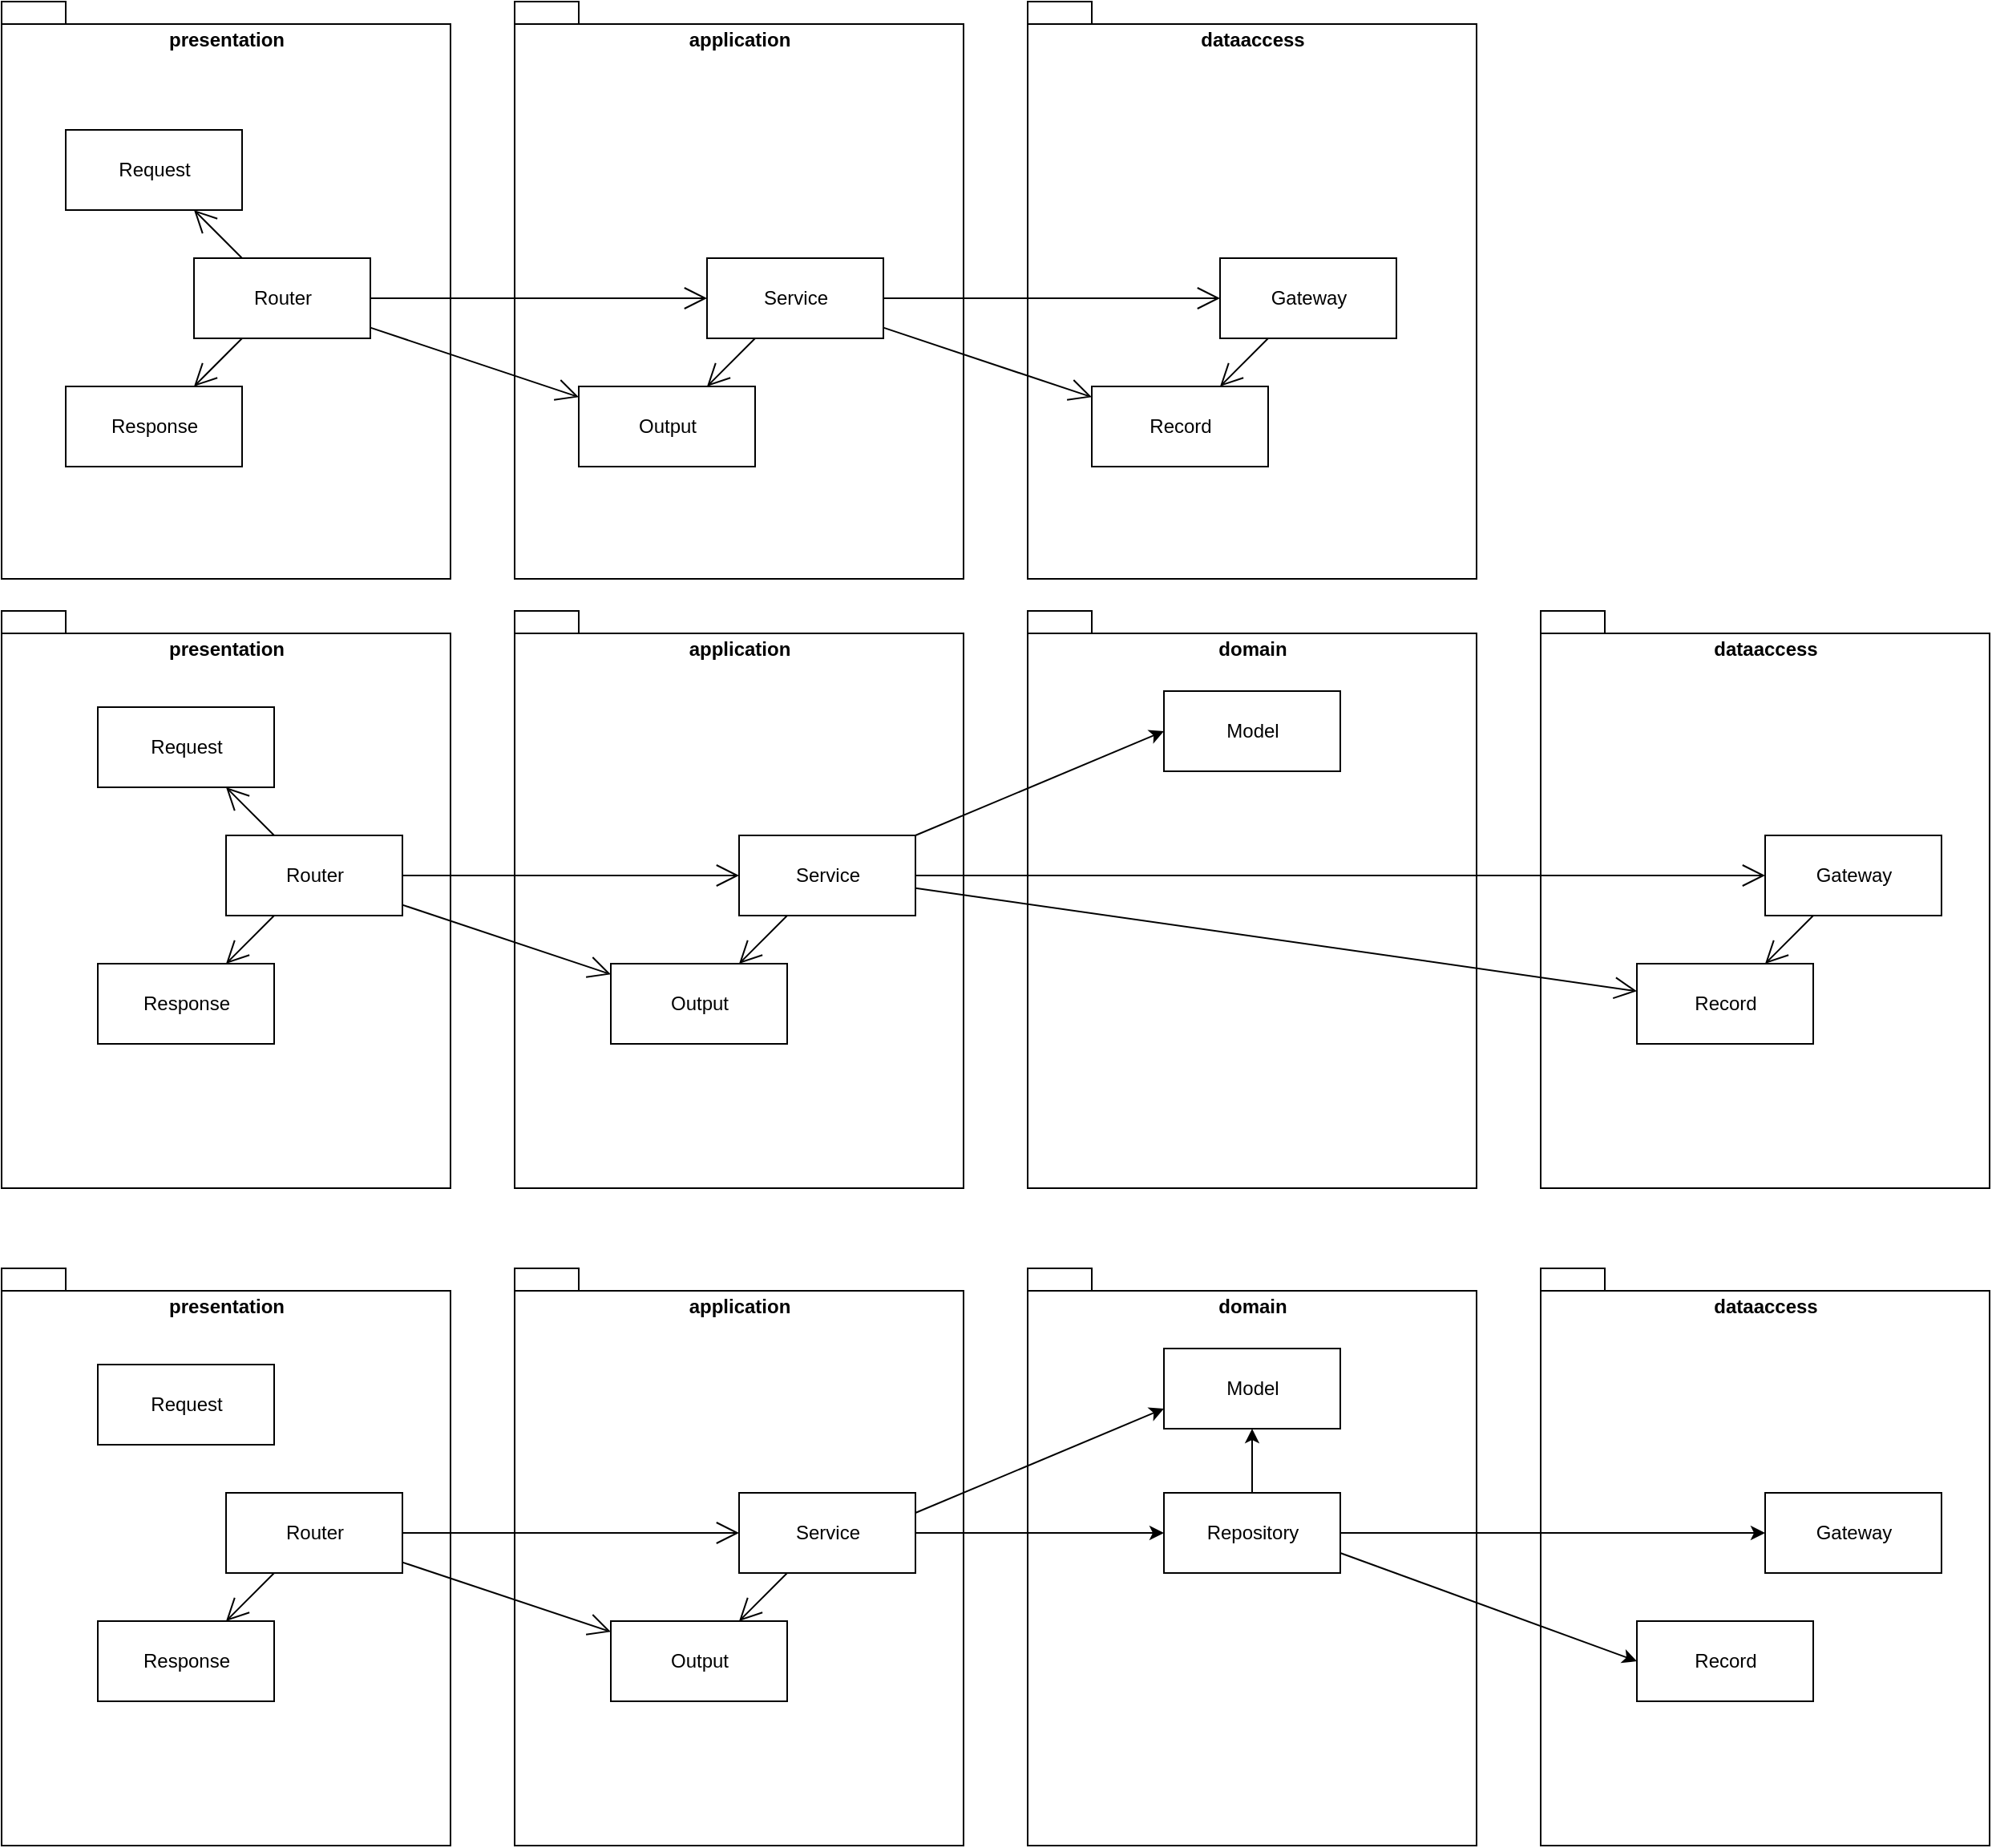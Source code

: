 <mxfile>
    <diagram id="afhy61-JGGwbrwMMAsw_" name="ページ1">
        <mxGraphModel dx="1009" dy="626" grid="1" gridSize="10" guides="1" tooltips="1" connect="1" arrows="1" fold="1" page="1" pageScale="1" pageWidth="827" pageHeight="1169" math="0" shadow="0">
            <root>
                <mxCell id="0"/>
                <mxCell id="1" parent="0"/>
                <mxCell id="2" value="presentation" style="shape=folder;fontStyle=1;spacingTop=10;tabWidth=40;tabHeight=14;tabPosition=left;html=1;verticalAlign=top;fillColor=none;" parent="1" vertex="1">
                    <mxGeometry x="80" y="80" width="280" height="360" as="geometry"/>
                </mxCell>
                <mxCell id="3" value="application" style="shape=folder;fontStyle=1;spacingTop=10;tabWidth=40;tabHeight=14;tabPosition=left;html=1;verticalAlign=top;fillColor=none;" parent="1" vertex="1">
                    <mxGeometry x="400" y="80" width="280" height="360" as="geometry"/>
                </mxCell>
                <mxCell id="4" value="dataaccess" style="shape=folder;fontStyle=1;spacingTop=10;tabWidth=40;tabHeight=14;tabPosition=left;html=1;verticalAlign=top;fillColor=none;" parent="1" vertex="1">
                    <mxGeometry x="720" y="80" width="280" height="360" as="geometry"/>
                </mxCell>
                <mxCell id="5" value="Router" style="html=1;" parent="1" vertex="1">
                    <mxGeometry x="200" y="240" width="110" height="50" as="geometry"/>
                </mxCell>
                <mxCell id="6" value="Request" style="html=1;" parent="1" vertex="1">
                    <mxGeometry x="120" y="160" width="110" height="50" as="geometry"/>
                </mxCell>
                <mxCell id="7" value="Response" style="html=1;" parent="1" vertex="1">
                    <mxGeometry x="120" y="320" width="110" height="50" as="geometry"/>
                </mxCell>
                <mxCell id="8" value="Service" style="html=1;" parent="1" vertex="1">
                    <mxGeometry x="520" y="240" width="110" height="50" as="geometry"/>
                </mxCell>
                <mxCell id="9" value="Output" style="html=1;" parent="1" vertex="1">
                    <mxGeometry x="440" y="320" width="110" height="50" as="geometry"/>
                </mxCell>
                <mxCell id="10" value="Gateway" style="html=1;" parent="1" vertex="1">
                    <mxGeometry x="840" y="240" width="110" height="50" as="geometry"/>
                </mxCell>
                <mxCell id="11" value="Record" style="html=1;" parent="1" vertex="1">
                    <mxGeometry x="760" y="320" width="110" height="50" as="geometry"/>
                </mxCell>
                <mxCell id="12" value="" style="endArrow=open;endFill=1;endSize=12;html=1;" parent="1" source="5" target="6" edge="1">
                    <mxGeometry width="160" relative="1" as="geometry">
                        <mxPoint x="420" y="340" as="sourcePoint"/>
                        <mxPoint x="580" y="340" as="targetPoint"/>
                    </mxGeometry>
                </mxCell>
                <mxCell id="13" value="" style="endArrow=open;endFill=1;endSize=12;html=1;" parent="1" source="5" target="7" edge="1">
                    <mxGeometry width="160" relative="1" as="geometry">
                        <mxPoint x="225.556" y="260" as="sourcePoint"/>
                        <mxPoint x="194.444" y="220" as="targetPoint"/>
                    </mxGeometry>
                </mxCell>
                <mxCell id="14" value="" style="endArrow=open;endFill=1;endSize=12;html=1;" parent="1" source="5" target="8" edge="1">
                    <mxGeometry width="160" relative="1" as="geometry">
                        <mxPoint x="226.818" y="310" as="sourcePoint"/>
                        <mxPoint x="183.182" y="370" as="targetPoint"/>
                    </mxGeometry>
                </mxCell>
                <mxCell id="15" value="" style="endArrow=open;endFill=1;endSize=12;html=1;" parent="1" source="5" target="9" edge="1">
                    <mxGeometry width="160" relative="1" as="geometry">
                        <mxPoint x="300" y="283.382" as="sourcePoint"/>
                        <mxPoint x="530" y="276.618" as="targetPoint"/>
                    </mxGeometry>
                </mxCell>
                <mxCell id="16" value="" style="endArrow=open;endFill=1;endSize=12;html=1;" parent="1" source="8" target="9" edge="1">
                    <mxGeometry width="160" relative="1" as="geometry">
                        <mxPoint x="300" y="307.917" as="sourcePoint"/>
                        <mxPoint x="430" y="362.083" as="targetPoint"/>
                    </mxGeometry>
                </mxCell>
                <mxCell id="17" value="" style="endArrow=open;endFill=1;endSize=12;html=1;" parent="1" source="8" target="11" edge="1">
                    <mxGeometry width="160" relative="1" as="geometry">
                        <mxPoint x="562.273" y="300" as="sourcePoint"/>
                        <mxPoint x="507.727" y="360" as="targetPoint"/>
                    </mxGeometry>
                </mxCell>
                <mxCell id="18" value="" style="endArrow=open;endFill=1;endSize=12;html=1;" parent="1" source="8" target="10" edge="1">
                    <mxGeometry width="160" relative="1" as="geometry">
                        <mxPoint x="640" y="297.407" as="sourcePoint"/>
                        <mxPoint x="800" y="362.593" as="targetPoint"/>
                    </mxGeometry>
                </mxCell>
                <mxCell id="19" value="" style="endArrow=open;endFill=1;endSize=12;html=1;" parent="1" source="10" target="11" edge="1">
                    <mxGeometry width="160" relative="1" as="geometry">
                        <mxPoint x="640" y="275" as="sourcePoint"/>
                        <mxPoint x="900" y="275" as="targetPoint"/>
                    </mxGeometry>
                </mxCell>
                <mxCell id="20" value="presentation" style="shape=folder;fontStyle=1;spacingTop=10;tabWidth=40;tabHeight=14;tabPosition=left;html=1;verticalAlign=top;fillColor=none;" parent="1" vertex="1">
                    <mxGeometry x="80" y="460" width="280" height="360" as="geometry"/>
                </mxCell>
                <mxCell id="21" value="application" style="shape=folder;fontStyle=1;spacingTop=10;tabWidth=40;tabHeight=14;tabPosition=left;html=1;verticalAlign=top;fillColor=none;" parent="1" vertex="1">
                    <mxGeometry x="400" y="460" width="280" height="360" as="geometry"/>
                </mxCell>
                <mxCell id="22" value="dataaccess" style="shape=folder;fontStyle=1;spacingTop=10;tabWidth=40;tabHeight=14;tabPosition=left;html=1;verticalAlign=top;fillColor=none;" parent="1" vertex="1">
                    <mxGeometry x="1040" y="460" width="280" height="360" as="geometry"/>
                </mxCell>
                <mxCell id="23" value="Router" style="html=1;" parent="1" vertex="1">
                    <mxGeometry x="220" y="600" width="110" height="50" as="geometry"/>
                </mxCell>
                <mxCell id="24" value="Request" style="html=1;" parent="1" vertex="1">
                    <mxGeometry x="140" y="520" width="110" height="50" as="geometry"/>
                </mxCell>
                <mxCell id="25" value="Response" style="html=1;" parent="1" vertex="1">
                    <mxGeometry x="140" y="680" width="110" height="50" as="geometry"/>
                </mxCell>
                <mxCell id="43" style="edgeStyle=none;html=1;exitX=1;exitY=0;exitDx=0;exitDy=0;entryX=0;entryY=0.5;entryDx=0;entryDy=0;" parent="1" source="26" target="42" edge="1">
                    <mxGeometry relative="1" as="geometry"/>
                </mxCell>
                <mxCell id="26" value="Service" style="html=1;" parent="1" vertex="1">
                    <mxGeometry x="540" y="600" width="110" height="50" as="geometry"/>
                </mxCell>
                <mxCell id="27" value="Output" style="html=1;" parent="1" vertex="1">
                    <mxGeometry x="460" y="680" width="110" height="50" as="geometry"/>
                </mxCell>
                <mxCell id="28" value="Gateway" style="html=1;" parent="1" vertex="1">
                    <mxGeometry x="1180" y="600" width="110" height="50" as="geometry"/>
                </mxCell>
                <mxCell id="29" value="Record" style="html=1;" parent="1" vertex="1">
                    <mxGeometry x="1100" y="680" width="110" height="50" as="geometry"/>
                </mxCell>
                <mxCell id="30" value="" style="endArrow=open;endFill=1;endSize=12;html=1;" parent="1" source="23" target="24" edge="1">
                    <mxGeometry width="160" relative="1" as="geometry">
                        <mxPoint x="440" y="700" as="sourcePoint"/>
                        <mxPoint x="600" y="700" as="targetPoint"/>
                    </mxGeometry>
                </mxCell>
                <mxCell id="31" value="" style="endArrow=open;endFill=1;endSize=12;html=1;" parent="1" source="23" target="25" edge="1">
                    <mxGeometry width="160" relative="1" as="geometry">
                        <mxPoint x="245.556" y="620" as="sourcePoint"/>
                        <mxPoint x="214.444" y="580" as="targetPoint"/>
                    </mxGeometry>
                </mxCell>
                <mxCell id="32" value="" style="endArrow=open;endFill=1;endSize=12;html=1;" parent="1" source="23" target="26" edge="1">
                    <mxGeometry width="160" relative="1" as="geometry">
                        <mxPoint x="246.818" y="670" as="sourcePoint"/>
                        <mxPoint x="203.182" y="730" as="targetPoint"/>
                    </mxGeometry>
                </mxCell>
                <mxCell id="33" value="" style="endArrow=open;endFill=1;endSize=12;html=1;" parent="1" source="23" target="27" edge="1">
                    <mxGeometry width="160" relative="1" as="geometry">
                        <mxPoint x="320" y="643.382" as="sourcePoint"/>
                        <mxPoint x="550" y="636.618" as="targetPoint"/>
                    </mxGeometry>
                </mxCell>
                <mxCell id="34" value="" style="endArrow=open;endFill=1;endSize=12;html=1;" parent="1" source="26" target="27" edge="1">
                    <mxGeometry width="160" relative="1" as="geometry">
                        <mxPoint x="320" y="667.917" as="sourcePoint"/>
                        <mxPoint x="450" y="722.083" as="targetPoint"/>
                    </mxGeometry>
                </mxCell>
                <mxCell id="35" value="" style="endArrow=open;endFill=1;endSize=12;html=1;" parent="1" source="26" target="29" edge="1">
                    <mxGeometry width="160" relative="1" as="geometry">
                        <mxPoint x="582.273" y="660" as="sourcePoint"/>
                        <mxPoint x="527.727" y="720" as="targetPoint"/>
                    </mxGeometry>
                </mxCell>
                <mxCell id="36" value="" style="endArrow=open;endFill=1;endSize=12;html=1;" parent="1" source="26" target="28" edge="1">
                    <mxGeometry width="160" relative="1" as="geometry">
                        <mxPoint x="660" y="657.407" as="sourcePoint"/>
                        <mxPoint x="820" y="722.593" as="targetPoint"/>
                    </mxGeometry>
                </mxCell>
                <mxCell id="37" value="" style="endArrow=open;endFill=1;endSize=12;html=1;" parent="1" source="28" target="29" edge="1">
                    <mxGeometry width="160" relative="1" as="geometry">
                        <mxPoint x="980" y="635" as="sourcePoint"/>
                        <mxPoint x="1240" y="635" as="targetPoint"/>
                    </mxGeometry>
                </mxCell>
                <mxCell id="41" value="domain" style="shape=folder;fontStyle=1;spacingTop=10;tabWidth=40;tabHeight=14;tabPosition=left;html=1;verticalAlign=top;fillColor=none;" parent="1" vertex="1">
                    <mxGeometry x="720" y="460" width="280" height="360" as="geometry"/>
                </mxCell>
                <mxCell id="42" value="Model" style="html=1;" parent="1" vertex="1">
                    <mxGeometry x="805" y="510" width="110" height="50" as="geometry"/>
                </mxCell>
                <mxCell id="44" value="presentation" style="shape=folder;fontStyle=1;spacingTop=10;tabWidth=40;tabHeight=14;tabPosition=left;html=1;verticalAlign=top;fillColor=none;" parent="1" vertex="1">
                    <mxGeometry x="80" y="870" width="280" height="360" as="geometry"/>
                </mxCell>
                <mxCell id="45" value="application" style="shape=folder;fontStyle=1;spacingTop=10;tabWidth=40;tabHeight=14;tabPosition=left;html=1;verticalAlign=top;fillColor=none;" parent="1" vertex="1">
                    <mxGeometry x="400" y="870" width="280" height="360" as="geometry"/>
                </mxCell>
                <mxCell id="46" value="dataaccess" style="shape=folder;fontStyle=1;spacingTop=10;tabWidth=40;tabHeight=14;tabPosition=left;html=1;verticalAlign=top;fillColor=none;" parent="1" vertex="1">
                    <mxGeometry x="1040" y="870" width="280" height="360" as="geometry"/>
                </mxCell>
                <mxCell id="47" value="Router" style="html=1;" parent="1" vertex="1">
                    <mxGeometry x="220" y="1010" width="110" height="50" as="geometry"/>
                </mxCell>
                <mxCell id="48" value="Request" style="html=1;" parent="1" vertex="1">
                    <mxGeometry x="140" y="930" width="110" height="50" as="geometry"/>
                </mxCell>
                <mxCell id="49" value="Response" style="html=1;" parent="1" vertex="1">
                    <mxGeometry x="140" y="1090" width="110" height="50" as="geometry"/>
                </mxCell>
                <mxCell id="64" style="edgeStyle=none;html=1;exitX=1;exitY=0.5;exitDx=0;exitDy=0;entryX=0;entryY=0.5;entryDx=0;entryDy=0;" edge="1" parent="1" source="50" target="62">
                    <mxGeometry relative="1" as="geometry"/>
                </mxCell>
                <mxCell id="66" style="edgeStyle=none;html=1;exitX=1;exitY=0.25;exitDx=0;exitDy=0;entryX=0;entryY=0.75;entryDx=0;entryDy=0;" edge="1" parent="1" source="50" target="61">
                    <mxGeometry relative="1" as="geometry"/>
                </mxCell>
                <mxCell id="50" value="Service" style="html=1;" parent="1" vertex="1">
                    <mxGeometry x="540" y="1010" width="110" height="50" as="geometry"/>
                </mxCell>
                <mxCell id="51" value="Output" style="html=1;" parent="1" vertex="1">
                    <mxGeometry x="460" y="1090" width="110" height="50" as="geometry"/>
                </mxCell>
                <mxCell id="52" value="Gateway" style="html=1;" parent="1" vertex="1">
                    <mxGeometry x="1180" y="1010" width="110" height="50" as="geometry"/>
                </mxCell>
                <mxCell id="53" value="Record" style="html=1;" parent="1" vertex="1">
                    <mxGeometry x="1100" y="1090" width="110" height="50" as="geometry"/>
                </mxCell>
                <mxCell id="54" value="" style="endArrow=open;endFill=1;endSize=12;html=1;" parent="1" source="47" target="49" edge="1">
                    <mxGeometry width="160" relative="1" as="geometry">
                        <mxPoint x="245.556" y="1030" as="sourcePoint"/>
                        <mxPoint x="214.444" y="990" as="targetPoint"/>
                    </mxGeometry>
                </mxCell>
                <mxCell id="55" value="" style="endArrow=open;endFill=1;endSize=12;html=1;" parent="1" source="47" target="50" edge="1">
                    <mxGeometry width="160" relative="1" as="geometry">
                        <mxPoint x="246.818" y="1080" as="sourcePoint"/>
                        <mxPoint x="203.182" y="1140" as="targetPoint"/>
                    </mxGeometry>
                </mxCell>
                <mxCell id="56" value="" style="endArrow=open;endFill=1;endSize=12;html=1;" parent="1" source="47" target="51" edge="1">
                    <mxGeometry width="160" relative="1" as="geometry">
                        <mxPoint x="320" y="1053.382" as="sourcePoint"/>
                        <mxPoint x="550" y="1046.618" as="targetPoint"/>
                    </mxGeometry>
                </mxCell>
                <mxCell id="57" value="" style="endArrow=open;endFill=1;endSize=12;html=1;" parent="1" source="50" target="51" edge="1">
                    <mxGeometry width="160" relative="1" as="geometry">
                        <mxPoint x="320" y="1077.917" as="sourcePoint"/>
                        <mxPoint x="450" y="1132.083" as="targetPoint"/>
                    </mxGeometry>
                </mxCell>
                <mxCell id="60" value="domain" style="shape=folder;fontStyle=1;spacingTop=10;tabWidth=40;tabHeight=14;tabPosition=left;html=1;verticalAlign=top;fillColor=none;" parent="1" vertex="1">
                    <mxGeometry x="720" y="870" width="280" height="360" as="geometry"/>
                </mxCell>
                <mxCell id="61" value="Model" style="html=1;" parent="1" vertex="1">
                    <mxGeometry x="805" y="920" width="110" height="50" as="geometry"/>
                </mxCell>
                <mxCell id="65" style="edgeStyle=none;html=1;exitX=0.5;exitY=0;exitDx=0;exitDy=0;entryX=0.5;entryY=1;entryDx=0;entryDy=0;" edge="1" parent="1" source="62" target="61">
                    <mxGeometry relative="1" as="geometry"/>
                </mxCell>
                <mxCell id="67" style="edgeStyle=none;html=1;exitX=1;exitY=0.5;exitDx=0;exitDy=0;entryX=0;entryY=0.5;entryDx=0;entryDy=0;" edge="1" parent="1" source="62" target="52">
                    <mxGeometry relative="1" as="geometry"/>
                </mxCell>
                <mxCell id="68" style="edgeStyle=none;html=1;exitX=1;exitY=0.75;exitDx=0;exitDy=0;entryX=0;entryY=0.5;entryDx=0;entryDy=0;" edge="1" parent="1" source="62" target="53">
                    <mxGeometry relative="1" as="geometry"/>
                </mxCell>
                <mxCell id="62" value="Repository" style="html=1;" vertex="1" parent="1">
                    <mxGeometry x="805" y="1010" width="110" height="50" as="geometry"/>
                </mxCell>
            </root>
        </mxGraphModel>
    </diagram>
</mxfile>